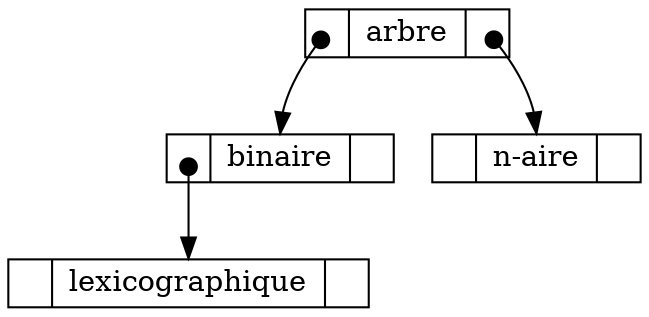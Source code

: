 digraph arbre {
node [shape=record, height=.1]
edge [tailclip=false, arrowtail = dot, dir=both];
n0x559362899ae0 [label="<gauche > | <valeur > arbre | <droite >"]n0x559362899ae0:droite:c -> n0x559362899ba0:valeur
n0x559362899ba0 [label="<gauche > | <valeur > n-aire | <droite >"]n0x559362899ae0:gauche:c -> n0x559362899b20:valeur
n0x559362899b20 [label="<gauche > | <valeur > binaire | <droite >"]n0x559362899b20:gauche:c -> n0x559362899b60:valeur
n0x559362899b60 [label="<gauche > | <valeur > lexicographique | <droite >"]}
